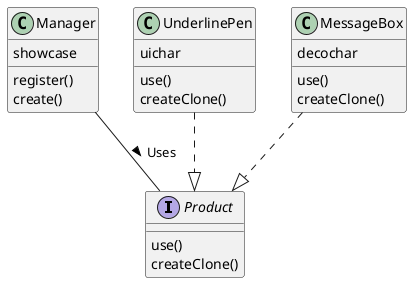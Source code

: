 @startuml Product

interface Product {
  use()
  createClone()
}

class Manager {
  showcase
  register()
  create()
}

class UnderlinePen {
  uichar
  use()
  createClone()
}

class MessageBox{
  decochar
  use()
  createClone()
}

Manager -- Product : Uses >
UnderlinePen ..|> Product
MessageBox ..|> Product

@enduml